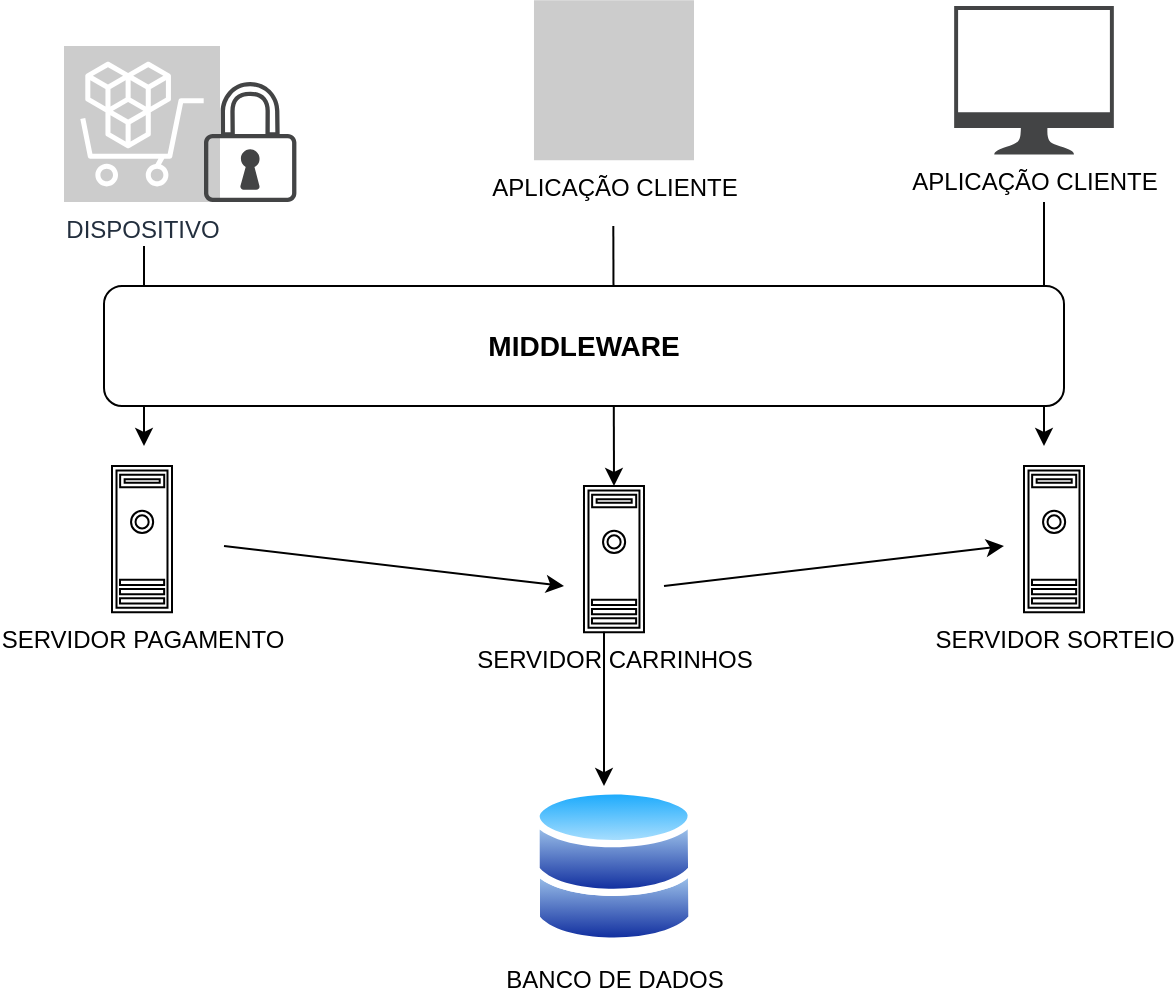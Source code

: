 <mxfile version="26.2.14">
  <diagram name="Página-1" id="4RneIYkoNJI1r487v3Vd">
    <mxGraphModel dx="1426" dy="777" grid="1" gridSize="10" guides="1" tooltips="1" connect="1" arrows="1" fold="1" page="1" pageScale="1" pageWidth="827" pageHeight="1169" math="0" shadow="0">
      <root>
        <mxCell id="0" />
        <mxCell id="1" parent="0" />
        <mxCell id="RZZZYN3jGs-o1gVvVOkr-5" value="DISPOSITIVO" style="sketch=0;points=[[0,0,0],[0.25,0,0],[0.5,0,0],[0.75,0,0],[1,0,0],[0,1,0],[0.25,1,0],[0.5,1,0],[0.75,1,0],[1,1,0],[0,0.25,0],[0,0.5,0],[0,0.75,0],[1,0.25,0],[1,0.5,0],[1,0.75,0]];gradientDirection=north;outlineConnect=0;fontColor=#232F3E;gradientColor=none;fillColor=#CCCCCC;strokeColor=#ffffff;dashed=0;verticalLabelPosition=bottom;verticalAlign=top;align=center;html=1;fontSize=12;fontStyle=0;aspect=fixed;shape=mxgraph.aws4.resourceIcon;resIcon=mxgraph.aws4.marketplace;" parent="1" vertex="1">
          <mxGeometry x="110" y="60" width="78" height="78" as="geometry" />
        </mxCell>
        <mxCell id="RZZZYN3jGs-o1gVvVOkr-4" value="APLICAÇÃO CLIENTE" style="shape=image;html=1;verticalAlign=top;verticalLabelPosition=bottom;labelBackgroundColor=#ffffff;imageAspect=0;aspect=fixed;image=https://cdn1.iconfinder.com/data/icons/ionicons-outline-vol-2/512/qr-code-outline-128.png;imageBackground=#CCCCCC;imageBorder=none;" parent="1" vertex="1">
          <mxGeometry x="344.99" y="37.12" width="80" height="80" as="geometry" />
        </mxCell>
        <mxCell id="RZZZYN3jGs-o1gVvVOkr-7" value="" style="sketch=0;pointerEvents=1;shadow=0;dashed=0;html=1;strokeColor=none;fillColor=#434445;aspect=fixed;labelPosition=center;verticalLabelPosition=bottom;verticalAlign=top;align=center;outlineConnect=0;shape=mxgraph.vvd.security;fillStyle=solid;" parent="1" vertex="1">
          <mxGeometry x="180" y="78" width="46.2" height="60" as="geometry" />
        </mxCell>
        <mxCell id="RZZZYN3jGs-o1gVvVOkr-9" value="SERVIDOR PAGAMENTO" style="sketch=0;pointerEvents=1;shadow=0;dashed=0;html=1;aspect=fixed;labelPosition=center;verticalLabelPosition=bottom;verticalAlign=top;align=center;outlineConnect=0;shape=mxgraph.vvd.machine;gradientColor=none;fillColor=none;fillStyle=dots;strokeColor=default;" parent="1" vertex="1">
          <mxGeometry x="134" y="270" width="30" height="73.17" as="geometry" />
        </mxCell>
        <mxCell id="RZZZYN3jGs-o1gVvVOkr-10" value="SERVIDOR SORTEIO" style="sketch=0;pointerEvents=1;shadow=0;dashed=0;html=1;aspect=fixed;labelPosition=center;verticalLabelPosition=bottom;verticalAlign=top;align=center;outlineConnect=0;shape=mxgraph.vvd.machine;gradientColor=none;fillColor=none;fillStyle=dots;strokeColor=default;" parent="1" vertex="1">
          <mxGeometry x="590" y="270" width="30" height="73.17" as="geometry" />
        </mxCell>
        <mxCell id="c7NIVoS5XxzrkP5ZXDj0-1" value="" style="edgeStyle=orthogonalEdgeStyle;rounded=0;orthogonalLoop=1;jettySize=auto;html=1;" parent="1" edge="1">
          <mxGeometry relative="1" as="geometry">
            <mxPoint x="380" y="352.87" as="sourcePoint" />
            <mxPoint x="380" y="430.002" as="targetPoint" />
            <Array as="points">
              <mxPoint x="380" y="399.7" />
              <mxPoint x="380" y="399.7" />
            </Array>
          </mxGeometry>
        </mxCell>
        <mxCell id="RZZZYN3jGs-o1gVvVOkr-11" value="SERVIDOR CARRINHOS" style="sketch=0;pointerEvents=1;shadow=0;dashed=0;html=1;aspect=fixed;labelPosition=center;verticalLabelPosition=bottom;verticalAlign=top;align=center;outlineConnect=0;shape=mxgraph.vvd.machine;gradientColor=none;fillColor=none;fillStyle=dots;strokeColor=default;" parent="1" vertex="1">
          <mxGeometry x="369.99" y="280" width="30" height="73.17" as="geometry" />
        </mxCell>
        <mxCell id="RZZZYN3jGs-o1gVvVOkr-12" value="&lt;span style=&quot;background-color: rgb(255, 255, 255);&quot;&gt;APLICAÇÃO CLIENTE&lt;/span&gt;" style="sketch=0;pointerEvents=1;shadow=0;dashed=0;html=1;strokeColor=none;fillColor=#434445;aspect=fixed;labelPosition=center;verticalLabelPosition=bottom;verticalAlign=top;align=center;outlineConnect=0;shape=mxgraph.vvd.monitor;" parent="1" vertex="1">
          <mxGeometry x="555.08" y="40" width="79.84" height="74.25" as="geometry" />
        </mxCell>
        <mxCell id="RZZZYN3jGs-o1gVvVOkr-13" value="BANCO DE DADOS" style="image;aspect=fixed;perimeter=ellipsePerimeter;html=1;align=center;shadow=0;dashed=0;spacingTop=3;image=img/lib/active_directory/databases.svg;" parent="1" vertex="1">
          <mxGeometry x="344.18" y="430" width="81.63" height="80" as="geometry" />
        </mxCell>
        <mxCell id="RZZZYN3jGs-o1gVvVOkr-19" value="" style="endArrow=classic;html=1;rounded=0;" parent="1" edge="1">
          <mxGeometry width="50" height="50" relative="1" as="geometry">
            <mxPoint x="150" y="160" as="sourcePoint" />
            <mxPoint x="150" y="260" as="targetPoint" />
          </mxGeometry>
        </mxCell>
        <mxCell id="RZZZYN3jGs-o1gVvVOkr-21" value="" style="endArrow=classic;html=1;rounded=0;" parent="1" edge="1">
          <mxGeometry width="50" height="50" relative="1" as="geometry">
            <mxPoint x="600" y="138" as="sourcePoint" />
            <mxPoint x="600" y="260" as="targetPoint" />
          </mxGeometry>
        </mxCell>
        <mxCell id="RZZZYN3jGs-o1gVvVOkr-25" value="" style="endArrow=classic;html=1;rounded=0;" parent="1" edge="1">
          <mxGeometry width="50" height="50" relative="1" as="geometry">
            <mxPoint x="384.66" y="150" as="sourcePoint" />
            <mxPoint x="385" y="280" as="targetPoint" />
          </mxGeometry>
        </mxCell>
        <mxCell id="RZZZYN3jGs-o1gVvVOkr-14" value="&lt;b&gt;&lt;font style=&quot;font-size: 14px;&quot;&gt;MIDDLEWARE&lt;/font&gt;&lt;/b&gt;" style="rounded=1;whiteSpace=wrap;html=1;" parent="1" vertex="1">
          <mxGeometry x="130" y="180" width="480" height="60" as="geometry" />
        </mxCell>
        <mxCell id="RZZZYN3jGs-o1gVvVOkr-26" value="" style="endArrow=classic;html=1;rounded=0;" parent="1" edge="1">
          <mxGeometry width="50" height="50" relative="1" as="geometry">
            <mxPoint x="190" y="310" as="sourcePoint" />
            <mxPoint x="360" y="330" as="targetPoint" />
          </mxGeometry>
        </mxCell>
        <mxCell id="RZZZYN3jGs-o1gVvVOkr-27" value="" style="endArrow=classic;html=1;rounded=0;" parent="1" edge="1">
          <mxGeometry width="50" height="50" relative="1" as="geometry">
            <mxPoint x="410" y="330" as="sourcePoint" />
            <mxPoint x="580" y="310" as="targetPoint" />
          </mxGeometry>
        </mxCell>
      </root>
    </mxGraphModel>
  </diagram>
</mxfile>
